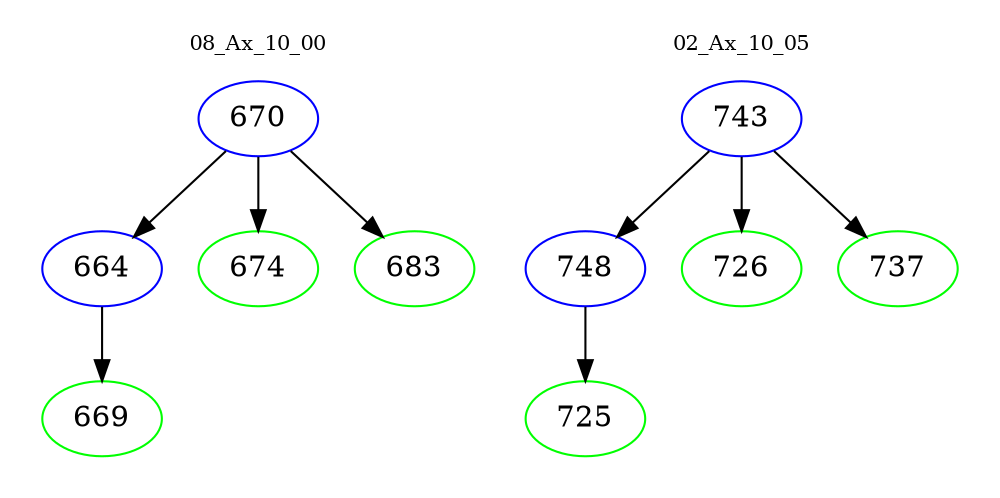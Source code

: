 digraph{
subgraph cluster_0 {
color = white
label = "08_Ax_10_00";
fontsize=10;
T0_670 [label="670", color="blue"]
T0_670 -> T0_664 [color="black"]
T0_664 [label="664", color="blue"]
T0_664 -> T0_669 [color="black"]
T0_669 [label="669", color="green"]
T0_670 -> T0_674 [color="black"]
T0_674 [label="674", color="green"]
T0_670 -> T0_683 [color="black"]
T0_683 [label="683", color="green"]
}
subgraph cluster_1 {
color = white
label = "02_Ax_10_05";
fontsize=10;
T1_743 [label="743", color="blue"]
T1_743 -> T1_748 [color="black"]
T1_748 [label="748", color="blue"]
T1_748 -> T1_725 [color="black"]
T1_725 [label="725", color="green"]
T1_743 -> T1_726 [color="black"]
T1_726 [label="726", color="green"]
T1_743 -> T1_737 [color="black"]
T1_737 [label="737", color="green"]
}
}
